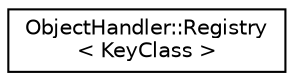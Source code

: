 digraph "Graphical Class Hierarchy"
{
  edge [fontname="Helvetica",fontsize="10",labelfontname="Helvetica",labelfontsize="10"];
  node [fontname="Helvetica",fontsize="10",shape=record];
  rankdir="LR";
  Node0 [label="ObjectHandler::Registry\l\< KeyClass \>",height=0.2,width=0.4,color="black", fillcolor="white", style="filled",URL="$class_object_handler_1_1_registry.html",tooltip="A registry of enumerated types and classes. "];
}
